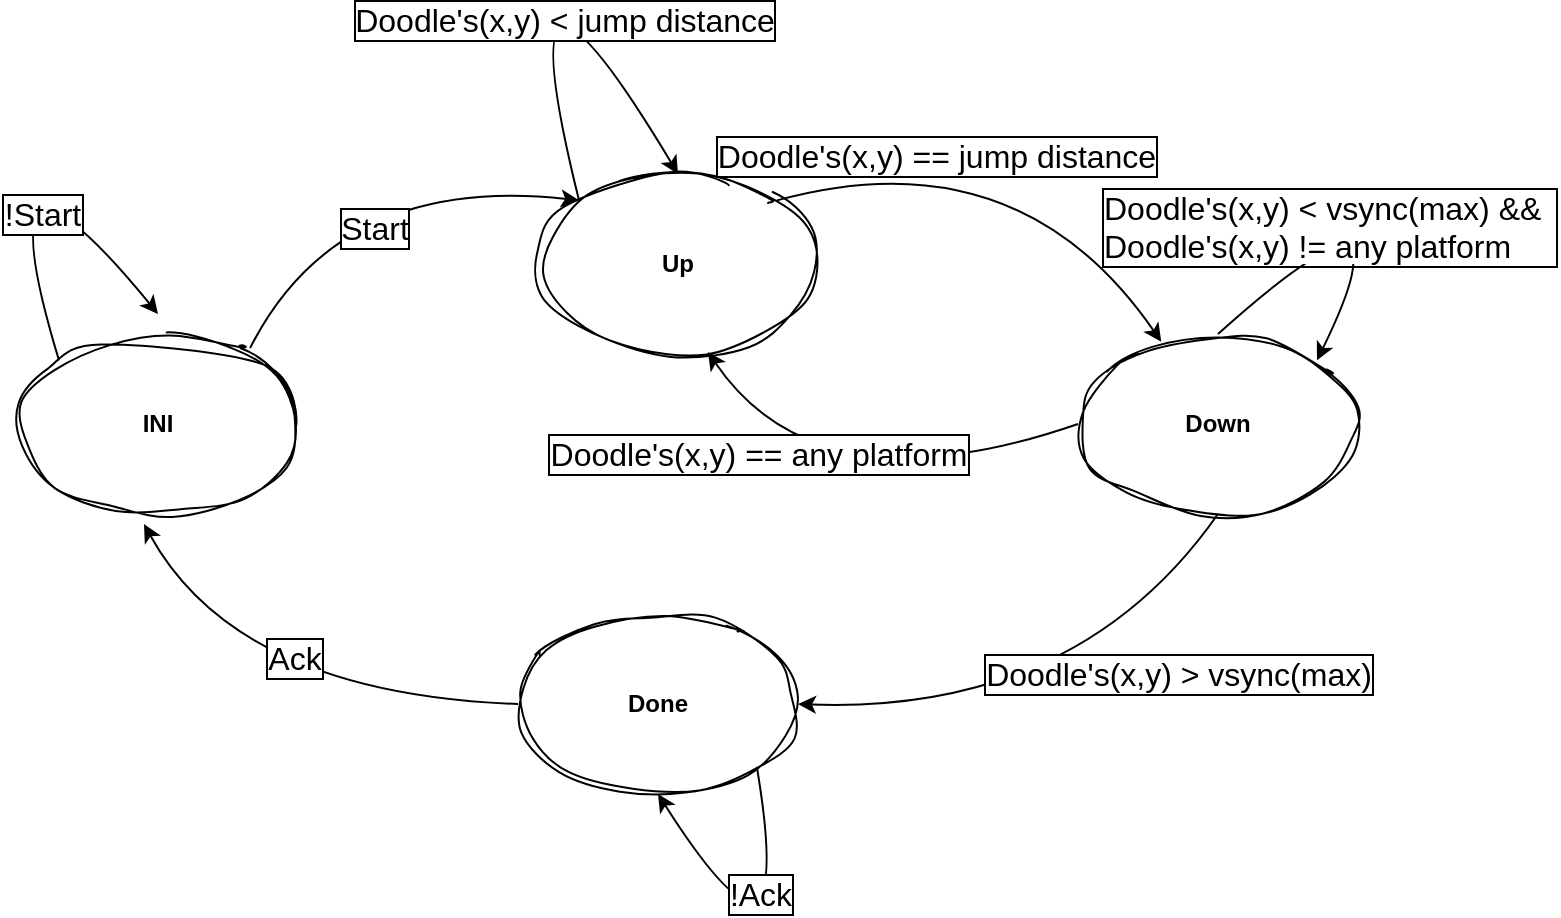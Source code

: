 <mxfile version="21.1.5" type="device">
  <diagram name="Page-1" id="IbOhgusH-Jr8fS4Cp4JA">
    <mxGraphModel dx="1194" dy="766" grid="1" gridSize="10" guides="1" tooltips="1" connect="1" arrows="1" fold="1" page="1" pageScale="1" pageWidth="850" pageHeight="1100" math="0" shadow="0">
      <root>
        <mxCell id="0" />
        <mxCell id="1" parent="0" />
        <mxCell id="8Ohnk4t2oD1TDpRhyuEv-1" value="&lt;b&gt;INI&lt;/b&gt;" style="ellipse;whiteSpace=wrap;html=1;strokeColor=default;sketch=1;curveFitting=1;jiggle=2;" vertex="1" parent="1">
          <mxGeometry x="80" y="250" width="140" height="90" as="geometry" />
        </mxCell>
        <mxCell id="8Ohnk4t2oD1TDpRhyuEv-2" value="&lt;b&gt;Up&lt;/b&gt;" style="ellipse;whiteSpace=wrap;html=1;strokeColor=default;sketch=1;curveFitting=1;jiggle=2;" vertex="1" parent="1">
          <mxGeometry x="340" y="170" width="140" height="90" as="geometry" />
        </mxCell>
        <mxCell id="8Ohnk4t2oD1TDpRhyuEv-3" value="&lt;b&gt;Down&lt;/b&gt;" style="ellipse;whiteSpace=wrap;html=1;strokeColor=default;sketch=1;curveFitting=1;jiggle=2;" vertex="1" parent="1">
          <mxGeometry x="610" y="250" width="140" height="90" as="geometry" />
        </mxCell>
        <mxCell id="8Ohnk4t2oD1TDpRhyuEv-4" value="&lt;b&gt;Done&lt;/b&gt;" style="ellipse;whiteSpace=wrap;html=1;strokeColor=default;sketch=1;curveFitting=1;jiggle=2;" vertex="1" parent="1">
          <mxGeometry x="330" y="390" width="140" height="90" as="geometry" />
        </mxCell>
        <mxCell id="8Ohnk4t2oD1TDpRhyuEv-6" value="" style="endArrow=classic;html=1;exitX=0.829;exitY=0.078;exitDx=0;exitDy=0;exitPerimeter=0;entryX=0;entryY=0;entryDx=0;entryDy=0;curved=1;" edge="1" parent="1" source="8Ohnk4t2oD1TDpRhyuEv-1" target="8Ohnk4t2oD1TDpRhyuEv-2">
          <mxGeometry width="50" height="50" relative="1" as="geometry">
            <mxPoint x="200" y="250" as="sourcePoint" />
            <mxPoint x="250" y="200" as="targetPoint" />
            <Array as="points">
              <mxPoint x="240" y="170" />
            </Array>
          </mxGeometry>
        </mxCell>
        <mxCell id="8Ohnk4t2oD1TDpRhyuEv-20" value="&lt;font style=&quot;font-size: 16px;&quot;&gt;Start&lt;/font&gt;" style="edgeLabel;html=1;align=center;verticalAlign=middle;resizable=0;points=[];labelBorderColor=default;" vertex="1" connectable="0" parent="8Ohnk4t2oD1TDpRhyuEv-6">
          <mxGeometry x="0.082" y="-25" relative="1" as="geometry">
            <mxPoint as="offset" />
          </mxGeometry>
        </mxCell>
        <mxCell id="8Ohnk4t2oD1TDpRhyuEv-8" value="" style="endArrow=classic;html=1;exitX=0;exitY=0;exitDx=0;exitDy=0;curved=1;" edge="1" parent="1" source="8Ohnk4t2oD1TDpRhyuEv-1">
          <mxGeometry width="50" height="50" relative="1" as="geometry">
            <mxPoint x="90" y="230" as="sourcePoint" />
            <mxPoint x="150" y="240" as="targetPoint" />
            <Array as="points">
              <mxPoint x="60" y="130" />
            </Array>
          </mxGeometry>
        </mxCell>
        <mxCell id="8Ohnk4t2oD1TDpRhyuEv-21" value="&lt;font style=&quot;font-size: 16px;&quot;&gt;!Start&lt;/font&gt;" style="edgeLabel;html=1;align=center;verticalAlign=middle;resizable=0;points=[];labelBorderColor=default;" vertex="1" connectable="0" parent="8Ohnk4t2oD1TDpRhyuEv-8">
          <mxGeometry x="-0.476" y="-12" relative="1" as="geometry">
            <mxPoint x="1" as="offset" />
          </mxGeometry>
        </mxCell>
        <mxCell id="8Ohnk4t2oD1TDpRhyuEv-9" value="" style="endArrow=classic;html=1;exitX=1;exitY=0;exitDx=0;exitDy=0;curved=1;" edge="1" parent="1" source="8Ohnk4t2oD1TDpRhyuEv-2" target="8Ohnk4t2oD1TDpRhyuEv-3">
          <mxGeometry width="50" height="50" relative="1" as="geometry">
            <mxPoint x="510" y="350" as="sourcePoint" />
            <mxPoint x="560" y="300" as="targetPoint" />
            <Array as="points">
              <mxPoint x="580" y="150" />
            </Array>
          </mxGeometry>
        </mxCell>
        <mxCell id="8Ohnk4t2oD1TDpRhyuEv-23" value="&lt;font style=&quot;font-size: 16px;&quot;&gt;Doodle&#39;s(x,y) == jump distance&lt;/font&gt;" style="edgeLabel;html=1;align=center;verticalAlign=middle;resizable=0;points=[];labelBorderColor=default;" vertex="1" connectable="0" parent="8Ohnk4t2oD1TDpRhyuEv-9">
          <mxGeometry x="-0.279" y="-20" relative="1" as="geometry">
            <mxPoint x="-13" y="-18" as="offset" />
          </mxGeometry>
        </mxCell>
        <mxCell id="8Ohnk4t2oD1TDpRhyuEv-10" value="" style="endArrow=classic;html=1;exitX=0;exitY=0;exitDx=0;exitDy=0;curved=1;entryX=0.5;entryY=0;entryDx=0;entryDy=0;" edge="1" parent="1" source="8Ohnk4t2oD1TDpRhyuEv-2" target="8Ohnk4t2oD1TDpRhyuEv-2">
          <mxGeometry width="50" height="50" relative="1" as="geometry">
            <mxPoint x="370" y="170" as="sourcePoint" />
            <mxPoint x="420" y="120" as="targetPoint" />
            <Array as="points">
              <mxPoint x="320" y="20" />
            </Array>
          </mxGeometry>
        </mxCell>
        <mxCell id="8Ohnk4t2oD1TDpRhyuEv-22" value="&lt;font style=&quot;font-size: 16px;&quot;&gt;Doodle&#39;s(x,y) &amp;lt; jump distance&lt;/font&gt;" style="edgeLabel;html=1;align=center;verticalAlign=middle;resizable=0;points=[];labelBorderColor=default;" vertex="1" connectable="0" parent="8Ohnk4t2oD1TDpRhyuEv-10">
          <mxGeometry x="0.444" y="-9" relative="1" as="geometry">
            <mxPoint as="offset" />
          </mxGeometry>
        </mxCell>
        <mxCell id="8Ohnk4t2oD1TDpRhyuEv-11" value="" style="endArrow=classic;html=1;exitX=0.5;exitY=0;exitDx=0;exitDy=0;entryX=1;entryY=0;entryDx=0;entryDy=0;curved=1;" edge="1" parent="1" source="8Ohnk4t2oD1TDpRhyuEv-3" target="8Ohnk4t2oD1TDpRhyuEv-3">
          <mxGeometry width="50" height="50" relative="1" as="geometry">
            <mxPoint x="400" y="420" as="sourcePoint" />
            <mxPoint x="780" y="270" as="targetPoint" />
            <Array as="points">
              <mxPoint x="780" y="160" />
            </Array>
          </mxGeometry>
        </mxCell>
        <mxCell id="8Ohnk4t2oD1TDpRhyuEv-12" value="" style="endArrow=classic;html=1;exitX=0.5;exitY=1;exitDx=0;exitDy=0;entryX=1;entryY=0.5;entryDx=0;entryDy=0;curved=1;" edge="1" parent="1" source="8Ohnk4t2oD1TDpRhyuEv-3" target="8Ohnk4t2oD1TDpRhyuEv-4">
          <mxGeometry width="50" height="50" relative="1" as="geometry">
            <mxPoint x="610" y="440" as="sourcePoint" />
            <mxPoint x="660" y="390" as="targetPoint" />
            <Array as="points">
              <mxPoint x="610" y="440" />
            </Array>
          </mxGeometry>
        </mxCell>
        <mxCell id="8Ohnk4t2oD1TDpRhyuEv-24" value="&lt;font style=&quot;font-size: 16px;&quot;&gt;Doodle&#39;s(x,y) &amp;gt; vsync(max)&lt;/font&gt;" style="edgeLabel;html=1;align=center;verticalAlign=middle;resizable=0;points=[];labelBorderColor=default;" vertex="1" connectable="0" parent="8Ohnk4t2oD1TDpRhyuEv-12">
          <mxGeometry x="-0.247" y="-19" relative="1" as="geometry">
            <mxPoint x="52" y="10" as="offset" />
          </mxGeometry>
        </mxCell>
        <mxCell id="8Ohnk4t2oD1TDpRhyuEv-13" value="" style="endArrow=classic;html=1;exitX=0;exitY=0.5;exitDx=0;exitDy=0;entryX=0.45;entryY=1.056;entryDx=0;entryDy=0;entryPerimeter=0;curved=1;" edge="1" parent="1" source="8Ohnk4t2oD1TDpRhyuEv-4" target="8Ohnk4t2oD1TDpRhyuEv-1">
          <mxGeometry width="50" height="50" relative="1" as="geometry">
            <mxPoint x="330" y="410" as="sourcePoint" />
            <mxPoint x="380" y="360" as="targetPoint" />
            <Array as="points">
              <mxPoint x="190" y="430" />
            </Array>
          </mxGeometry>
        </mxCell>
        <mxCell id="8Ohnk4t2oD1TDpRhyuEv-16" value="Ack" style="edgeLabel;html=1;align=center;verticalAlign=middle;resizable=0;points=[];fontSize=16;labelBorderColor=default;" vertex="1" connectable="0" parent="8Ohnk4t2oD1TDpRhyuEv-13">
          <mxGeometry x="-0.041" y="-19" relative="1" as="geometry">
            <mxPoint as="offset" />
          </mxGeometry>
        </mxCell>
        <mxCell id="8Ohnk4t2oD1TDpRhyuEv-14" value="" style="endArrow=classic;html=1;exitX=1;exitY=1;exitDx=0;exitDy=0;curved=1;entryX=0.5;entryY=1;entryDx=0;entryDy=0;" edge="1" parent="1" source="8Ohnk4t2oD1TDpRhyuEv-4" target="8Ohnk4t2oD1TDpRhyuEv-4">
          <mxGeometry width="50" height="50" relative="1" as="geometry">
            <mxPoint x="380" y="540" as="sourcePoint" />
            <mxPoint x="370" y="530" as="targetPoint" />
            <Array as="points">
              <mxPoint x="470" y="590" />
            </Array>
          </mxGeometry>
        </mxCell>
        <mxCell id="8Ohnk4t2oD1TDpRhyuEv-19" value="!Ack" style="edgeLabel;html=1;align=center;verticalAlign=middle;resizable=0;points=[];fontSize=16;labelBorderColor=default;" vertex="1" connectable="0" parent="8Ohnk4t2oD1TDpRhyuEv-14">
          <mxGeometry x="-0.548" y="-8" relative="1" as="geometry">
            <mxPoint y="5" as="offset" />
          </mxGeometry>
        </mxCell>
        <mxCell id="8Ohnk4t2oD1TDpRhyuEv-15" value="" style="endArrow=classic;html=1;exitX=0;exitY=0.5;exitDx=0;exitDy=0;entryX=0.607;entryY=0.989;entryDx=0;entryDy=0;entryPerimeter=0;curved=1;" edge="1" parent="1" source="8Ohnk4t2oD1TDpRhyuEv-3" target="8Ohnk4t2oD1TDpRhyuEv-2">
          <mxGeometry width="50" height="50" relative="1" as="geometry">
            <mxPoint x="430" y="330" as="sourcePoint" />
            <mxPoint x="480" y="280" as="targetPoint" />
            <Array as="points">
              <mxPoint x="480" y="340" />
            </Array>
          </mxGeometry>
        </mxCell>
        <mxCell id="8Ohnk4t2oD1TDpRhyuEv-25" value="&lt;font style=&quot;font-size: 16px;&quot;&gt;Doodle&#39;s(x,y) == any platform&lt;/font&gt;" style="edgeLabel;html=1;align=center;verticalAlign=middle;resizable=0;points=[];labelBorderColor=default;" vertex="1" connectable="0" parent="1">
          <mxGeometry x="450.002" y="309.998" as="geometry" />
        </mxCell>
        <mxCell id="8Ohnk4t2oD1TDpRhyuEv-28" value="&lt;span style=&quot;color: rgb(0, 0, 0); font-family: Helvetica; font-size: 16px; font-style: normal; font-variant-ligatures: normal; font-variant-caps: normal; font-weight: 400; letter-spacing: normal; orphans: 2; text-align: center; text-indent: 0px; text-transform: none; widows: 2; word-spacing: 0px; -webkit-text-stroke-width: 0px; background-color: rgb(255, 255, 255); text-decoration-thickness: initial; text-decoration-style: initial; text-decoration-color: initial; float: none; display: inline !important;&quot;&gt;Doodle&#39;s(x,y) &amp;lt; vsync(max) &amp;amp;&amp;amp; Doodle&#39;s(x,y) != any platform&lt;/span&gt;" style="text;whiteSpace=wrap;html=1;labelBorderColor=default;" vertex="1" parent="1">
          <mxGeometry x="620" y="170" width="230" height="40" as="geometry" />
        </mxCell>
      </root>
    </mxGraphModel>
  </diagram>
</mxfile>
